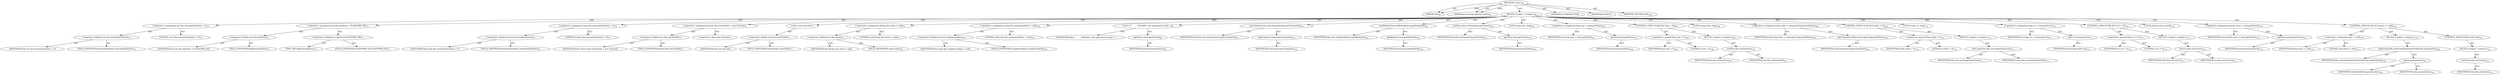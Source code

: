 digraph "&lt;init&gt;" {  
"111669149697" [label = <(METHOD,&lt;init&gt;)<SUB>94</SUB>> ]
"115964117007" [label = <(PARAM,this)<SUB>94</SUB>> ]
"115964117011" [label = <(PARAM,java.util.zip.ZipEntry entry)<SUB>94</SUB>> ]
"25769803777" [label = <(BLOCK,&lt;empty&gt;,&lt;empty&gt;)<SUB>94</SUB>> ]
"30064771093" [label = <(&lt;operator&gt;.assignment,int this.internalAttributes = 0)<SUB>74</SUB>> ]
"30064771094" [label = <(&lt;operator&gt;.fieldAccess,this.internalAttributes)<SUB>74</SUB>> ]
"68719476785" [label = <(IDENTIFIER,this,int this.internalAttributes = 0)> ]
"55834574855" [label = <(FIELD_IDENTIFIER,internalAttributes,internalAttributes)<SUB>74</SUB>> ]
"90194313221" [label = <(LITERAL,0,int this.internalAttributes = 0)<SUB>74</SUB>> ]
"30064771095" [label = <(&lt;operator&gt;.assignment,int this.platform = PLATFORM_FAT)<SUB>75</SUB>> ]
"30064771096" [label = <(&lt;operator&gt;.fieldAccess,this.platform)<SUB>75</SUB>> ]
"68719476786" [label = <(IDENTIFIER,this,int this.platform = PLATFORM_FAT)> ]
"55834574856" [label = <(FIELD_IDENTIFIER,platform,platform)<SUB>75</SUB>> ]
"30064771097" [label = <(&lt;operator&gt;.fieldAccess,ZipEntry.PLATFORM_FAT)<SUB>75</SUB>> ]
"180388626434" [label = <(TYPE_REF,ZipEntry,ZipEntry)<SUB>75</SUB>> ]
"55834574857" [label = <(FIELD_IDENTIFIER,PLATFORM_FAT,PLATFORM_FAT)<SUB>75</SUB>> ]
"30064771098" [label = <(&lt;operator&gt;.assignment,long this.externalAttributes = 0)<SUB>76</SUB>> ]
"30064771099" [label = <(&lt;operator&gt;.fieldAccess,this.externalAttributes)<SUB>76</SUB>> ]
"68719476787" [label = <(IDENTIFIER,this,long this.externalAttributes = 0)> ]
"55834574858" [label = <(FIELD_IDENTIFIER,externalAttributes,externalAttributes)<SUB>76</SUB>> ]
"90194313222" [label = <(LITERAL,0,long this.externalAttributes = 0)<SUB>76</SUB>> ]
"30064771100" [label = <(&lt;operator&gt;.assignment,Vector this.extraFields = new Vector())<SUB>77</SUB>> ]
"30064771101" [label = <(&lt;operator&gt;.fieldAccess,this.extraFields)<SUB>77</SUB>> ]
"68719476788" [label = <(IDENTIFIER,this,Vector this.extraFields = new Vector())> ]
"55834574859" [label = <(FIELD_IDENTIFIER,extraFields,extraFields)<SUB>77</SUB>> ]
"30064771102" [label = <(&lt;operator&gt;.alloc,new Vector())<SUB>77</SUB>> ]
"30064771103" [label = <(&lt;init&gt;,new Vector())<SUB>77</SUB>> ]
"30064771104" [label = <(&lt;operator&gt;.fieldAccess,this.extraFields)<SUB>77</SUB>> ]
"68719476789" [label = <(IDENTIFIER,this,new Vector())> ]
"55834574860" [label = <(FIELD_IDENTIFIER,extraFields,extraFields)<SUB>77</SUB>> ]
"30064771105" [label = <(&lt;operator&gt;.assignment,String this.name = null)<SUB>78</SUB>> ]
"30064771106" [label = <(&lt;operator&gt;.fieldAccess,this.name)<SUB>78</SUB>> ]
"68719476790" [label = <(IDENTIFIER,this,String this.name = null)> ]
"55834574861" [label = <(FIELD_IDENTIFIER,name,name)<SUB>78</SUB>> ]
"90194313223" [label = <(LITERAL,null,String this.name = null)<SUB>78</SUB>> ]
"30064771107" [label = <(&lt;operator&gt;.assignment,Long this.compressedSize = null)<SUB>378</SUB>> ]
"30064771108" [label = <(&lt;operator&gt;.fieldAccess,this.compressedSize)<SUB>378</SUB>> ]
"68719476791" [label = <(IDENTIFIER,this,Long this.compressedSize = null)> ]
"55834574862" [label = <(FIELD_IDENTIFIER,compressedSize,compressedSize)<SUB>378</SUB>> ]
"90194313224" [label = <(LITERAL,null,Long this.compressedSize = null)<SUB>378</SUB>> ]
"30064771073" [label = <(&lt;init&gt;,/*
         * REVISIT: call super(entry) inste...)<SUB>99</SUB>> ]
"68719476761" [label = <(IDENTIFIER,this,/*
         * REVISIT: call super(entry) inste...)> ]
"30064771074" [label = <(getName,entry.getName())<SUB>99</SUB>> ]
"68719476776" [label = <(IDENTIFIER,entry,entry.getName())<SUB>99</SUB>> ]
"30064771109" [label = <(setComment,this.setComment(entry.getComment()))<SUB>101</SUB>> ]
"68719476762" [label = <(IDENTIFIER,this,this.setComment(entry.getComment()))<SUB>101</SUB>> ]
"30064771110" [label = <(getComment,entry.getComment())<SUB>101</SUB>> ]
"68719476792" [label = <(IDENTIFIER,entry,entry.getComment())<SUB>101</SUB>> ]
"30064771111" [label = <(setMethod,this.setMethod(entry.getMethod()))<SUB>102</SUB>> ]
"68719476763" [label = <(IDENTIFIER,this,this.setMethod(entry.getMethod()))<SUB>102</SUB>> ]
"30064771112" [label = <(getMethod,entry.getMethod())<SUB>102</SUB>> ]
"68719476793" [label = <(IDENTIFIER,entry,entry.getMethod())<SUB>102</SUB>> ]
"30064771113" [label = <(setTime,this.setTime(entry.getTime()))<SUB>103</SUB>> ]
"68719476764" [label = <(IDENTIFIER,this,this.setTime(entry.getTime()))<SUB>103</SUB>> ]
"30064771114" [label = <(getTime,entry.getTime())<SUB>103</SUB>> ]
"68719476794" [label = <(IDENTIFIER,entry,entry.getTime())<SUB>103</SUB>> ]
"94489280512" [label = <(LOCAL,long size: long)<SUB>105</SUB>> ]
"30064771115" [label = <(&lt;operator&gt;.assignment,long size = entry.getSize())<SUB>105</SUB>> ]
"68719476795" [label = <(IDENTIFIER,size,long size = entry.getSize())<SUB>105</SUB>> ]
"30064771116" [label = <(getSize,entry.getSize())<SUB>105</SUB>> ]
"68719476796" [label = <(IDENTIFIER,entry,entry.getSize())<SUB>105</SUB>> ]
"47244640256" [label = <(CONTROL_STRUCTURE,IF,if (size &gt; 0))<SUB>106</SUB>> ]
"30064771117" [label = <(&lt;operator&gt;.greaterThan,size &gt; 0)<SUB>106</SUB>> ]
"68719476797" [label = <(IDENTIFIER,size,size &gt; 0)<SUB>106</SUB>> ]
"90194313225" [label = <(LITERAL,0,size &gt; 0)<SUB>106</SUB>> ]
"25769803778" [label = <(BLOCK,&lt;empty&gt;,&lt;empty&gt;)<SUB>106</SUB>> ]
"30064771118" [label = <(setSize,this.setSize(size))<SUB>107</SUB>> ]
"68719476765" [label = <(IDENTIFIER,this,this.setSize(size))<SUB>107</SUB>> ]
"68719476798" [label = <(IDENTIFIER,size,this.setSize(size))<SUB>107</SUB>> ]
"94489280513" [label = <(LOCAL,long cSize: long)<SUB>109</SUB>> ]
"30064771119" [label = <(&lt;operator&gt;.assignment,long cSize = entry.getCompressedSize())<SUB>109</SUB>> ]
"68719476799" [label = <(IDENTIFIER,cSize,long cSize = entry.getCompressedSize())<SUB>109</SUB>> ]
"30064771120" [label = <(getCompressedSize,entry.getCompressedSize())<SUB>109</SUB>> ]
"68719476800" [label = <(IDENTIFIER,entry,entry.getCompressedSize())<SUB>109</SUB>> ]
"47244640257" [label = <(CONTROL_STRUCTURE,IF,if (cSize &gt; 0))<SUB>110</SUB>> ]
"30064771121" [label = <(&lt;operator&gt;.greaterThan,cSize &gt; 0)<SUB>110</SUB>> ]
"68719476801" [label = <(IDENTIFIER,cSize,cSize &gt; 0)<SUB>110</SUB>> ]
"90194313226" [label = <(LITERAL,0,cSize &gt; 0)<SUB>110</SUB>> ]
"25769803779" [label = <(BLOCK,&lt;empty&gt;,&lt;empty&gt;)<SUB>110</SUB>> ]
"30064771122" [label = <(setComprSize,this.setComprSize(cSize))<SUB>111</SUB>> ]
"68719476766" [label = <(IDENTIFIER,this,this.setComprSize(cSize))<SUB>111</SUB>> ]
"68719476802" [label = <(IDENTIFIER,cSize,this.setComprSize(cSize))<SUB>111</SUB>> ]
"94489280514" [label = <(LOCAL,long crc: long)<SUB>113</SUB>> ]
"30064771123" [label = <(&lt;operator&gt;.assignment,long crc = entry.getCrc())<SUB>113</SUB>> ]
"68719476803" [label = <(IDENTIFIER,crc,long crc = entry.getCrc())<SUB>113</SUB>> ]
"30064771124" [label = <(getCrc,entry.getCrc())<SUB>113</SUB>> ]
"68719476804" [label = <(IDENTIFIER,entry,entry.getCrc())<SUB>113</SUB>> ]
"47244640258" [label = <(CONTROL_STRUCTURE,IF,if (crc &gt; 0))<SUB>114</SUB>> ]
"30064771125" [label = <(&lt;operator&gt;.greaterThan,crc &gt; 0)<SUB>114</SUB>> ]
"68719476805" [label = <(IDENTIFIER,crc,crc &gt; 0)<SUB>114</SUB>> ]
"90194313227" [label = <(LITERAL,0,crc &gt; 0)<SUB>114</SUB>> ]
"25769803780" [label = <(BLOCK,&lt;empty&gt;,&lt;empty&gt;)<SUB>114</SUB>> ]
"30064771126" [label = <(setCrc,this.setCrc(crc))<SUB>115</SUB>> ]
"68719476767" [label = <(IDENTIFIER,this,this.setCrc(crc))<SUB>115</SUB>> ]
"68719476806" [label = <(IDENTIFIER,crc,this.setCrc(crc))<SUB>115</SUB>> ]
"94489280515" [label = <(LOCAL,byte[] extra: byte[])<SUB>118</SUB>> ]
"30064771127" [label = <(&lt;operator&gt;.assignment,byte[] extra = entry.getExtra())<SUB>118</SUB>> ]
"68719476807" [label = <(IDENTIFIER,extra,byte[] extra = entry.getExtra())<SUB>118</SUB>> ]
"30064771128" [label = <(getExtra,entry.getExtra())<SUB>118</SUB>> ]
"68719476808" [label = <(IDENTIFIER,entry,entry.getExtra())<SUB>118</SUB>> ]
"47244640259" [label = <(CONTROL_STRUCTURE,IF,if (extra != null))<SUB>119</SUB>> ]
"30064771129" [label = <(&lt;operator&gt;.notEquals,extra != null)<SUB>119</SUB>> ]
"68719476809" [label = <(IDENTIFIER,extra,extra != null)<SUB>119</SUB>> ]
"90194313228" [label = <(LITERAL,null,extra != null)<SUB>119</SUB>> ]
"25769803781" [label = <(BLOCK,&lt;empty&gt;,&lt;empty&gt;)<SUB>119</SUB>> ]
"30064771130" [label = <(setExtraFields,setExtraFields(ExtraFieldUtils.parse(extra)))<SUB>120</SUB>> ]
"68719476768" [label = <(IDENTIFIER,this,setExtraFields(ExtraFieldUtils.parse(extra)))<SUB>120</SUB>> ]
"30064771131" [label = <(parse,parse(extra))<SUB>120</SUB>> ]
"68719476810" [label = <(IDENTIFIER,ExtraFieldUtils,parse(extra))<SUB>120</SUB>> ]
"68719476811" [label = <(IDENTIFIER,extra,parse(extra))<SUB>120</SUB>> ]
"47244640260" [label = <(CONTROL_STRUCTURE,ELSE,else)<SUB>121</SUB>> ]
"25769803782" [label = <(BLOCK,&lt;empty&gt;,&lt;empty&gt;)<SUB>121</SUB>> ]
"30064771132" [label = <(setExtra,this.setExtra())<SUB>123</SUB>> ]
"68719476769" [label = <(IDENTIFIER,this,this.setExtra())<SUB>123</SUB>> ]
"133143986187" [label = <(MODIFIER,CONSTRUCTOR)> ]
"133143986188" [label = <(MODIFIER,PUBLIC)> ]
"128849018881" [label = <(METHOD_RETURN,void)<SUB>125</SUB>> ]
  "111669149697" -> "115964117007"  [ label = "AST: "] 
  "111669149697" -> "115964117011"  [ label = "AST: "] 
  "111669149697" -> "25769803777"  [ label = "AST: "] 
  "111669149697" -> "133143986187"  [ label = "AST: "] 
  "111669149697" -> "133143986188"  [ label = "AST: "] 
  "111669149697" -> "128849018881"  [ label = "AST: "] 
  "25769803777" -> "30064771093"  [ label = "AST: "] 
  "25769803777" -> "30064771095"  [ label = "AST: "] 
  "25769803777" -> "30064771098"  [ label = "AST: "] 
  "25769803777" -> "30064771100"  [ label = "AST: "] 
  "25769803777" -> "30064771103"  [ label = "AST: "] 
  "25769803777" -> "30064771105"  [ label = "AST: "] 
  "25769803777" -> "30064771107"  [ label = "AST: "] 
  "25769803777" -> "30064771073"  [ label = "AST: "] 
  "25769803777" -> "30064771109"  [ label = "AST: "] 
  "25769803777" -> "30064771111"  [ label = "AST: "] 
  "25769803777" -> "30064771113"  [ label = "AST: "] 
  "25769803777" -> "94489280512"  [ label = "AST: "] 
  "25769803777" -> "30064771115"  [ label = "AST: "] 
  "25769803777" -> "47244640256"  [ label = "AST: "] 
  "25769803777" -> "94489280513"  [ label = "AST: "] 
  "25769803777" -> "30064771119"  [ label = "AST: "] 
  "25769803777" -> "47244640257"  [ label = "AST: "] 
  "25769803777" -> "94489280514"  [ label = "AST: "] 
  "25769803777" -> "30064771123"  [ label = "AST: "] 
  "25769803777" -> "47244640258"  [ label = "AST: "] 
  "25769803777" -> "94489280515"  [ label = "AST: "] 
  "25769803777" -> "30064771127"  [ label = "AST: "] 
  "25769803777" -> "47244640259"  [ label = "AST: "] 
  "30064771093" -> "30064771094"  [ label = "AST: "] 
  "30064771093" -> "90194313221"  [ label = "AST: "] 
  "30064771094" -> "68719476785"  [ label = "AST: "] 
  "30064771094" -> "55834574855"  [ label = "AST: "] 
  "30064771095" -> "30064771096"  [ label = "AST: "] 
  "30064771095" -> "30064771097"  [ label = "AST: "] 
  "30064771096" -> "68719476786"  [ label = "AST: "] 
  "30064771096" -> "55834574856"  [ label = "AST: "] 
  "30064771097" -> "180388626434"  [ label = "AST: "] 
  "30064771097" -> "55834574857"  [ label = "AST: "] 
  "30064771098" -> "30064771099"  [ label = "AST: "] 
  "30064771098" -> "90194313222"  [ label = "AST: "] 
  "30064771099" -> "68719476787"  [ label = "AST: "] 
  "30064771099" -> "55834574858"  [ label = "AST: "] 
  "30064771100" -> "30064771101"  [ label = "AST: "] 
  "30064771100" -> "30064771102"  [ label = "AST: "] 
  "30064771101" -> "68719476788"  [ label = "AST: "] 
  "30064771101" -> "55834574859"  [ label = "AST: "] 
  "30064771103" -> "30064771104"  [ label = "AST: "] 
  "30064771104" -> "68719476789"  [ label = "AST: "] 
  "30064771104" -> "55834574860"  [ label = "AST: "] 
  "30064771105" -> "30064771106"  [ label = "AST: "] 
  "30064771105" -> "90194313223"  [ label = "AST: "] 
  "30064771106" -> "68719476790"  [ label = "AST: "] 
  "30064771106" -> "55834574861"  [ label = "AST: "] 
  "30064771107" -> "30064771108"  [ label = "AST: "] 
  "30064771107" -> "90194313224"  [ label = "AST: "] 
  "30064771108" -> "68719476791"  [ label = "AST: "] 
  "30064771108" -> "55834574862"  [ label = "AST: "] 
  "30064771073" -> "68719476761"  [ label = "AST: "] 
  "30064771073" -> "30064771074"  [ label = "AST: "] 
  "30064771074" -> "68719476776"  [ label = "AST: "] 
  "30064771109" -> "68719476762"  [ label = "AST: "] 
  "30064771109" -> "30064771110"  [ label = "AST: "] 
  "30064771110" -> "68719476792"  [ label = "AST: "] 
  "30064771111" -> "68719476763"  [ label = "AST: "] 
  "30064771111" -> "30064771112"  [ label = "AST: "] 
  "30064771112" -> "68719476793"  [ label = "AST: "] 
  "30064771113" -> "68719476764"  [ label = "AST: "] 
  "30064771113" -> "30064771114"  [ label = "AST: "] 
  "30064771114" -> "68719476794"  [ label = "AST: "] 
  "30064771115" -> "68719476795"  [ label = "AST: "] 
  "30064771115" -> "30064771116"  [ label = "AST: "] 
  "30064771116" -> "68719476796"  [ label = "AST: "] 
  "47244640256" -> "30064771117"  [ label = "AST: "] 
  "47244640256" -> "25769803778"  [ label = "AST: "] 
  "30064771117" -> "68719476797"  [ label = "AST: "] 
  "30064771117" -> "90194313225"  [ label = "AST: "] 
  "25769803778" -> "30064771118"  [ label = "AST: "] 
  "30064771118" -> "68719476765"  [ label = "AST: "] 
  "30064771118" -> "68719476798"  [ label = "AST: "] 
  "30064771119" -> "68719476799"  [ label = "AST: "] 
  "30064771119" -> "30064771120"  [ label = "AST: "] 
  "30064771120" -> "68719476800"  [ label = "AST: "] 
  "47244640257" -> "30064771121"  [ label = "AST: "] 
  "47244640257" -> "25769803779"  [ label = "AST: "] 
  "30064771121" -> "68719476801"  [ label = "AST: "] 
  "30064771121" -> "90194313226"  [ label = "AST: "] 
  "25769803779" -> "30064771122"  [ label = "AST: "] 
  "30064771122" -> "68719476766"  [ label = "AST: "] 
  "30064771122" -> "68719476802"  [ label = "AST: "] 
  "30064771123" -> "68719476803"  [ label = "AST: "] 
  "30064771123" -> "30064771124"  [ label = "AST: "] 
  "30064771124" -> "68719476804"  [ label = "AST: "] 
  "47244640258" -> "30064771125"  [ label = "AST: "] 
  "47244640258" -> "25769803780"  [ label = "AST: "] 
  "30064771125" -> "68719476805"  [ label = "AST: "] 
  "30064771125" -> "90194313227"  [ label = "AST: "] 
  "25769803780" -> "30064771126"  [ label = "AST: "] 
  "30064771126" -> "68719476767"  [ label = "AST: "] 
  "30064771126" -> "68719476806"  [ label = "AST: "] 
  "30064771127" -> "68719476807"  [ label = "AST: "] 
  "30064771127" -> "30064771128"  [ label = "AST: "] 
  "30064771128" -> "68719476808"  [ label = "AST: "] 
  "47244640259" -> "30064771129"  [ label = "AST: "] 
  "47244640259" -> "25769803781"  [ label = "AST: "] 
  "47244640259" -> "47244640260"  [ label = "AST: "] 
  "30064771129" -> "68719476809"  [ label = "AST: "] 
  "30064771129" -> "90194313228"  [ label = "AST: "] 
  "25769803781" -> "30064771130"  [ label = "AST: "] 
  "30064771130" -> "68719476768"  [ label = "AST: "] 
  "30064771130" -> "30064771131"  [ label = "AST: "] 
  "30064771131" -> "68719476810"  [ label = "AST: "] 
  "30064771131" -> "68719476811"  [ label = "AST: "] 
  "47244640260" -> "25769803782"  [ label = "AST: "] 
  "25769803782" -> "30064771132"  [ label = "AST: "] 
  "30064771132" -> "68719476769"  [ label = "AST: "] 
  "111669149697" -> "115964117007"  [ label = "DDG: "] 
  "111669149697" -> "115964117011"  [ label = "DDG: "] 
}
